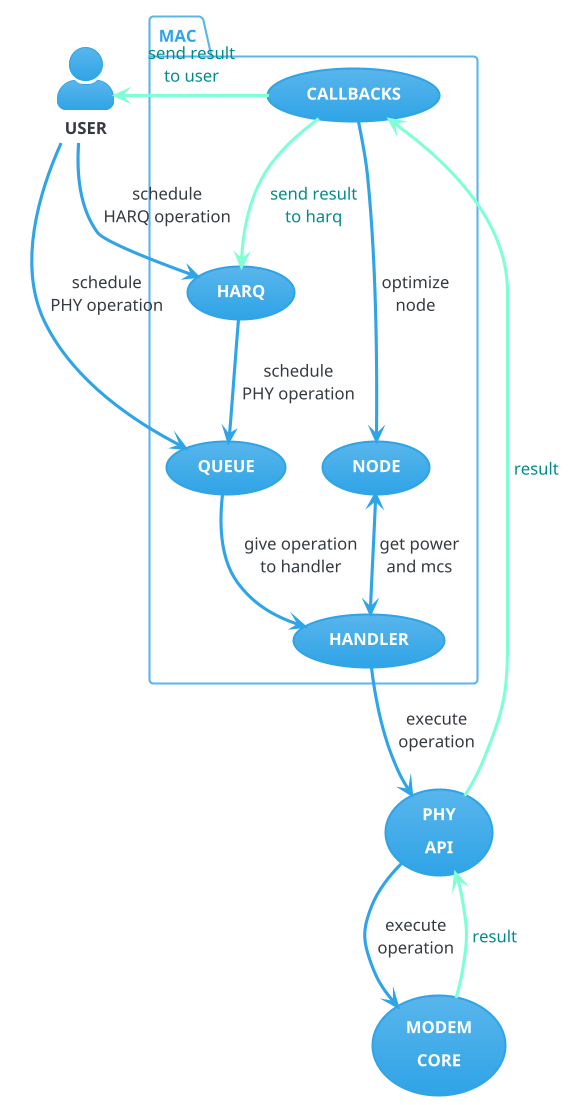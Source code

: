 @startuml phy_handler_use_case

!theme cerulean
skinparam DefaultFontSize 16
skinparam defaultFontName Gotham Black


skinparam actorStyle awesome

:**USER**: as user

package MAC {
    usecase harq as "**HARQ**"

    usecase queue as "**QUEUE**"

'    The user can push operation in the 
'    queue that will be scheduled and 
'    executed by the handler
'
'    This is (mostly) the entry point for
'    the users"


    usecase handler as "**HANDLER**"

'    The handler is an interface that
'    simplify the usage of the PHY layer
'
'    This is the entry point of the PHY API"

    usecase callback as "**CALLBACKS**"

'    The callback functions are
'    the exit point of the PHY API"

    usecase node as "**NODE**"
}

usecase phy as "**PHY**
**API**"

'This is the PHY API"

usecase modem as "**MODEM**
**CORE**"

'This is where all the 
'RF stuff is done"




user ---> queue : schedule\nPHY operation
user --> harq : schedule\nHARQ operation
harq --> queue : schedule\nPHY operation
queue --> handler : give operation\nto handler
handler --> phy : execute\noperation
phy --> modem : execute\noperation
modem --> phy#line:aquamarine;text:darkcyan : result
phy ---> callback#line:aquamarine;text:darkcyan : result
callback --> user#line:aquamarine;text:darkcyan : send result\nto user
callback --> harq#line:aquamarine;text:darkcyan : send result\nto harq
node <--> handler : get power\nand mcs
callback ---> node : optimize\nnode



@enduml